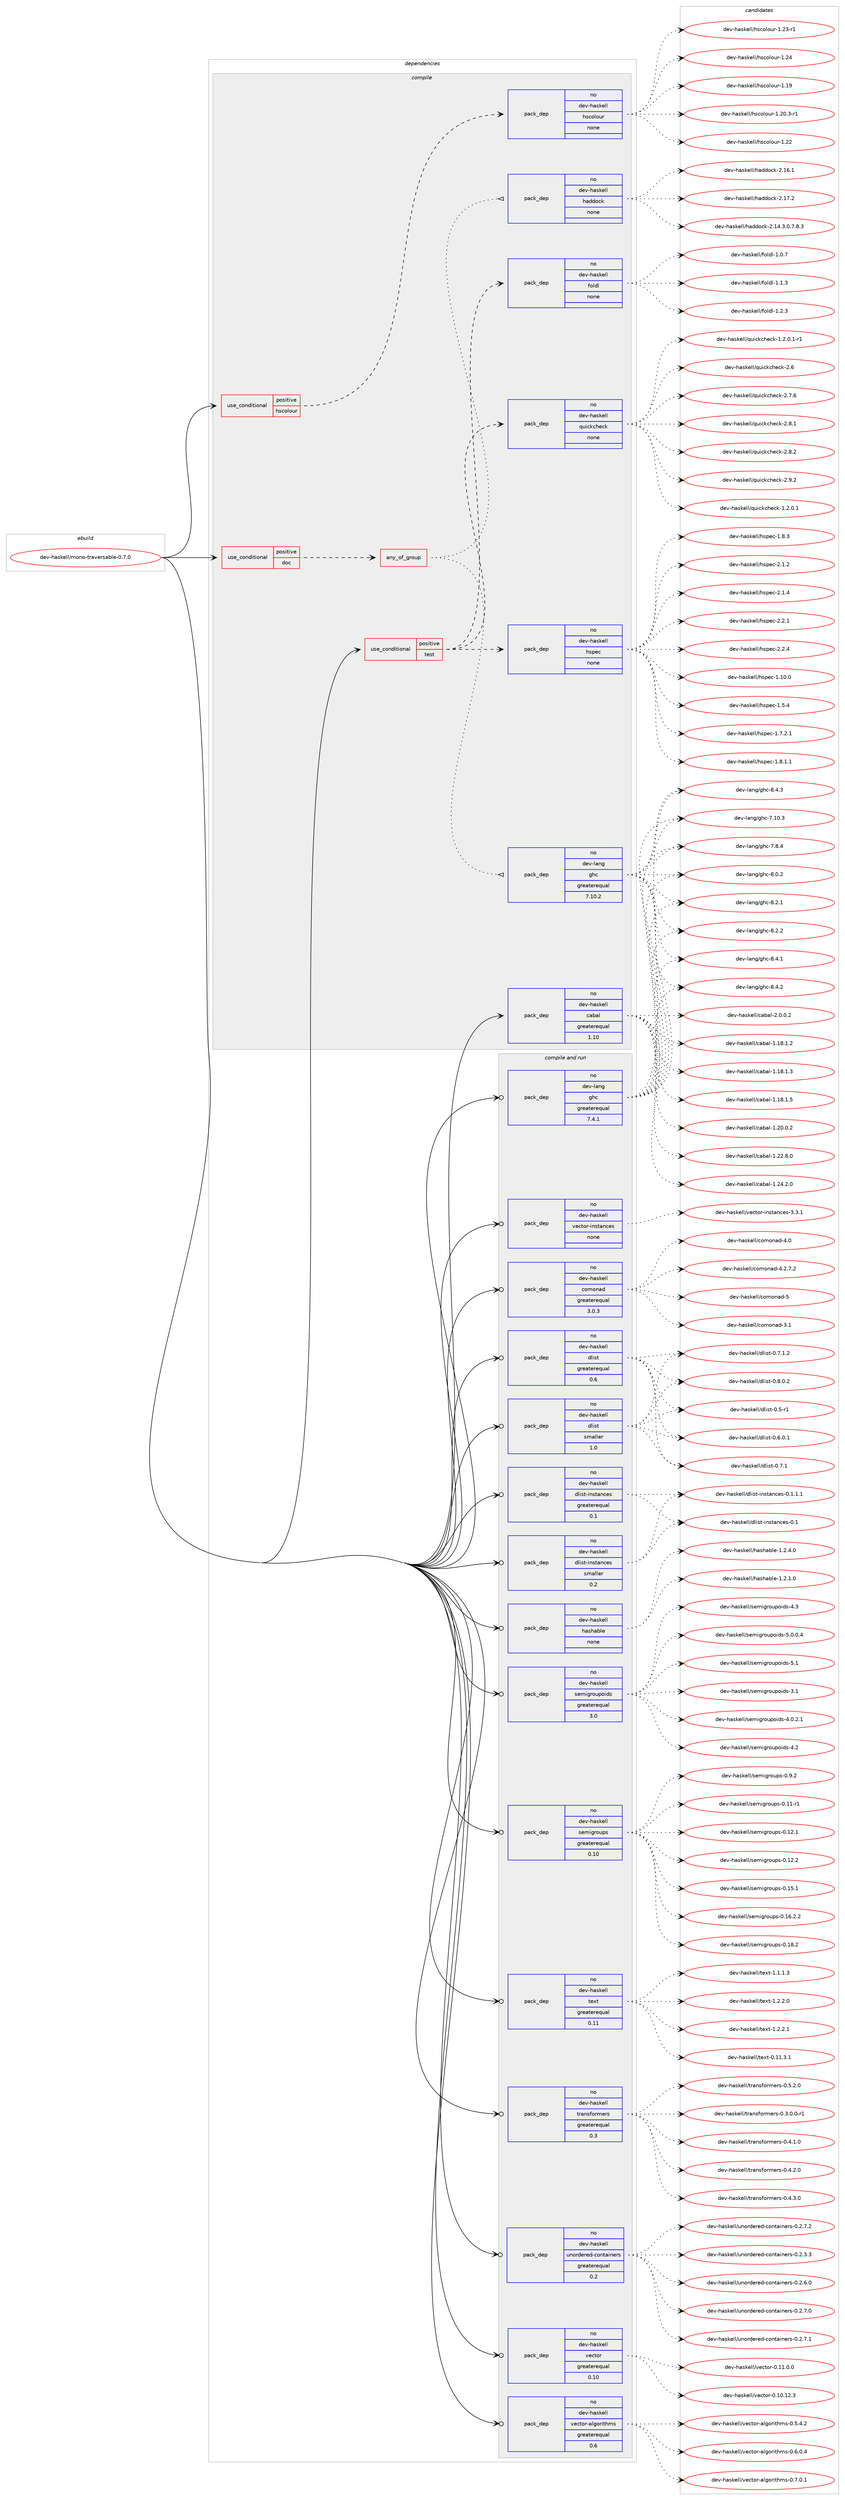 digraph prolog {

# *************
# Graph options
# *************

newrank=true;
concentrate=true;
compound=true;
graph [rankdir=LR,fontname=Helvetica,fontsize=10,ranksep=1.5];#, ranksep=2.5, nodesep=0.2];
edge  [arrowhead=vee];
node  [fontname=Helvetica,fontsize=10];

# **********
# The ebuild
# **********

subgraph cluster_leftcol {
color=gray;
rank=same;
label=<<i>ebuild</i>>;
id [label="dev-haskell/mono-traversable-0.7.0", color=red, width=4, href="../dev-haskell/mono-traversable-0.7.0.svg"];
}

# ****************
# The dependencies
# ****************

subgraph cluster_midcol {
color=gray;
label=<<i>dependencies</i>>;
subgraph cluster_compile {
fillcolor="#eeeeee";
style=filled;
label=<<i>compile</i>>;
subgraph cond360706 {
dependency1339649 [label=<<TABLE BORDER="0" CELLBORDER="1" CELLSPACING="0" CELLPADDING="4"><TR><TD ROWSPAN="3" CELLPADDING="10">use_conditional</TD></TR><TR><TD>positive</TD></TR><TR><TD>doc</TD></TR></TABLE>>, shape=none, color=red];
subgraph any21268 {
dependency1339650 [label=<<TABLE BORDER="0" CELLBORDER="1" CELLSPACING="0" CELLPADDING="4"><TR><TD CELLPADDING="10">any_of_group</TD></TR></TABLE>>, shape=none, color=red];subgraph pack957123 {
dependency1339651 [label=<<TABLE BORDER="0" CELLBORDER="1" CELLSPACING="0" CELLPADDING="4" WIDTH="220"><TR><TD ROWSPAN="6" CELLPADDING="30">pack_dep</TD></TR><TR><TD WIDTH="110">no</TD></TR><TR><TD>dev-haskell</TD></TR><TR><TD>haddock</TD></TR><TR><TD>none</TD></TR><TR><TD></TD></TR></TABLE>>, shape=none, color=blue];
}
dependency1339650:e -> dependency1339651:w [weight=20,style="dotted",arrowhead="oinv"];
subgraph pack957124 {
dependency1339652 [label=<<TABLE BORDER="0" CELLBORDER="1" CELLSPACING="0" CELLPADDING="4" WIDTH="220"><TR><TD ROWSPAN="6" CELLPADDING="30">pack_dep</TD></TR><TR><TD WIDTH="110">no</TD></TR><TR><TD>dev-lang</TD></TR><TR><TD>ghc</TD></TR><TR><TD>greaterequal</TD></TR><TR><TD>7.10.2</TD></TR></TABLE>>, shape=none, color=blue];
}
dependency1339650:e -> dependency1339652:w [weight=20,style="dotted",arrowhead="oinv"];
}
dependency1339649:e -> dependency1339650:w [weight=20,style="dashed",arrowhead="vee"];
}
id:e -> dependency1339649:w [weight=20,style="solid",arrowhead="vee"];
subgraph cond360707 {
dependency1339653 [label=<<TABLE BORDER="0" CELLBORDER="1" CELLSPACING="0" CELLPADDING="4"><TR><TD ROWSPAN="3" CELLPADDING="10">use_conditional</TD></TR><TR><TD>positive</TD></TR><TR><TD>hscolour</TD></TR></TABLE>>, shape=none, color=red];
subgraph pack957125 {
dependency1339654 [label=<<TABLE BORDER="0" CELLBORDER="1" CELLSPACING="0" CELLPADDING="4" WIDTH="220"><TR><TD ROWSPAN="6" CELLPADDING="30">pack_dep</TD></TR><TR><TD WIDTH="110">no</TD></TR><TR><TD>dev-haskell</TD></TR><TR><TD>hscolour</TD></TR><TR><TD>none</TD></TR><TR><TD></TD></TR></TABLE>>, shape=none, color=blue];
}
dependency1339653:e -> dependency1339654:w [weight=20,style="dashed",arrowhead="vee"];
}
id:e -> dependency1339653:w [weight=20,style="solid",arrowhead="vee"];
subgraph cond360708 {
dependency1339655 [label=<<TABLE BORDER="0" CELLBORDER="1" CELLSPACING="0" CELLPADDING="4"><TR><TD ROWSPAN="3" CELLPADDING="10">use_conditional</TD></TR><TR><TD>positive</TD></TR><TR><TD>test</TD></TR></TABLE>>, shape=none, color=red];
subgraph pack957126 {
dependency1339656 [label=<<TABLE BORDER="0" CELLBORDER="1" CELLSPACING="0" CELLPADDING="4" WIDTH="220"><TR><TD ROWSPAN="6" CELLPADDING="30">pack_dep</TD></TR><TR><TD WIDTH="110">no</TD></TR><TR><TD>dev-haskell</TD></TR><TR><TD>foldl</TD></TR><TR><TD>none</TD></TR><TR><TD></TD></TR></TABLE>>, shape=none, color=blue];
}
dependency1339655:e -> dependency1339656:w [weight=20,style="dashed",arrowhead="vee"];
subgraph pack957127 {
dependency1339657 [label=<<TABLE BORDER="0" CELLBORDER="1" CELLSPACING="0" CELLPADDING="4" WIDTH="220"><TR><TD ROWSPAN="6" CELLPADDING="30">pack_dep</TD></TR><TR><TD WIDTH="110">no</TD></TR><TR><TD>dev-haskell</TD></TR><TR><TD>hspec</TD></TR><TR><TD>none</TD></TR><TR><TD></TD></TR></TABLE>>, shape=none, color=blue];
}
dependency1339655:e -> dependency1339657:w [weight=20,style="dashed",arrowhead="vee"];
subgraph pack957128 {
dependency1339658 [label=<<TABLE BORDER="0" CELLBORDER="1" CELLSPACING="0" CELLPADDING="4" WIDTH="220"><TR><TD ROWSPAN="6" CELLPADDING="30">pack_dep</TD></TR><TR><TD WIDTH="110">no</TD></TR><TR><TD>dev-haskell</TD></TR><TR><TD>quickcheck</TD></TR><TR><TD>none</TD></TR><TR><TD></TD></TR></TABLE>>, shape=none, color=blue];
}
dependency1339655:e -> dependency1339658:w [weight=20,style="dashed",arrowhead="vee"];
}
id:e -> dependency1339655:w [weight=20,style="solid",arrowhead="vee"];
subgraph pack957129 {
dependency1339659 [label=<<TABLE BORDER="0" CELLBORDER="1" CELLSPACING="0" CELLPADDING="4" WIDTH="220"><TR><TD ROWSPAN="6" CELLPADDING="30">pack_dep</TD></TR><TR><TD WIDTH="110">no</TD></TR><TR><TD>dev-haskell</TD></TR><TR><TD>cabal</TD></TR><TR><TD>greaterequal</TD></TR><TR><TD>1.10</TD></TR></TABLE>>, shape=none, color=blue];
}
id:e -> dependency1339659:w [weight=20,style="solid",arrowhead="vee"];
}
subgraph cluster_compileandrun {
fillcolor="#eeeeee";
style=filled;
label=<<i>compile and run</i>>;
subgraph pack957130 {
dependency1339660 [label=<<TABLE BORDER="0" CELLBORDER="1" CELLSPACING="0" CELLPADDING="4" WIDTH="220"><TR><TD ROWSPAN="6" CELLPADDING="30">pack_dep</TD></TR><TR><TD WIDTH="110">no</TD></TR><TR><TD>dev-haskell</TD></TR><TR><TD>comonad</TD></TR><TR><TD>greaterequal</TD></TR><TR><TD>3.0.3</TD></TR></TABLE>>, shape=none, color=blue];
}
id:e -> dependency1339660:w [weight=20,style="solid",arrowhead="odotvee"];
subgraph pack957131 {
dependency1339661 [label=<<TABLE BORDER="0" CELLBORDER="1" CELLSPACING="0" CELLPADDING="4" WIDTH="220"><TR><TD ROWSPAN="6" CELLPADDING="30">pack_dep</TD></TR><TR><TD WIDTH="110">no</TD></TR><TR><TD>dev-haskell</TD></TR><TR><TD>dlist</TD></TR><TR><TD>greaterequal</TD></TR><TR><TD>0.6</TD></TR></TABLE>>, shape=none, color=blue];
}
id:e -> dependency1339661:w [weight=20,style="solid",arrowhead="odotvee"];
subgraph pack957132 {
dependency1339662 [label=<<TABLE BORDER="0" CELLBORDER="1" CELLSPACING="0" CELLPADDING="4" WIDTH="220"><TR><TD ROWSPAN="6" CELLPADDING="30">pack_dep</TD></TR><TR><TD WIDTH="110">no</TD></TR><TR><TD>dev-haskell</TD></TR><TR><TD>dlist</TD></TR><TR><TD>smaller</TD></TR><TR><TD>1.0</TD></TR></TABLE>>, shape=none, color=blue];
}
id:e -> dependency1339662:w [weight=20,style="solid",arrowhead="odotvee"];
subgraph pack957133 {
dependency1339663 [label=<<TABLE BORDER="0" CELLBORDER="1" CELLSPACING="0" CELLPADDING="4" WIDTH="220"><TR><TD ROWSPAN="6" CELLPADDING="30">pack_dep</TD></TR><TR><TD WIDTH="110">no</TD></TR><TR><TD>dev-haskell</TD></TR><TR><TD>dlist-instances</TD></TR><TR><TD>greaterequal</TD></TR><TR><TD>0.1</TD></TR></TABLE>>, shape=none, color=blue];
}
id:e -> dependency1339663:w [weight=20,style="solid",arrowhead="odotvee"];
subgraph pack957134 {
dependency1339664 [label=<<TABLE BORDER="0" CELLBORDER="1" CELLSPACING="0" CELLPADDING="4" WIDTH="220"><TR><TD ROWSPAN="6" CELLPADDING="30">pack_dep</TD></TR><TR><TD WIDTH="110">no</TD></TR><TR><TD>dev-haskell</TD></TR><TR><TD>dlist-instances</TD></TR><TR><TD>smaller</TD></TR><TR><TD>0.2</TD></TR></TABLE>>, shape=none, color=blue];
}
id:e -> dependency1339664:w [weight=20,style="solid",arrowhead="odotvee"];
subgraph pack957135 {
dependency1339665 [label=<<TABLE BORDER="0" CELLBORDER="1" CELLSPACING="0" CELLPADDING="4" WIDTH="220"><TR><TD ROWSPAN="6" CELLPADDING="30">pack_dep</TD></TR><TR><TD WIDTH="110">no</TD></TR><TR><TD>dev-haskell</TD></TR><TR><TD>hashable</TD></TR><TR><TD>none</TD></TR><TR><TD></TD></TR></TABLE>>, shape=none, color=blue];
}
id:e -> dependency1339665:w [weight=20,style="solid",arrowhead="odotvee"];
subgraph pack957136 {
dependency1339666 [label=<<TABLE BORDER="0" CELLBORDER="1" CELLSPACING="0" CELLPADDING="4" WIDTH="220"><TR><TD ROWSPAN="6" CELLPADDING="30">pack_dep</TD></TR><TR><TD WIDTH="110">no</TD></TR><TR><TD>dev-haskell</TD></TR><TR><TD>semigroupoids</TD></TR><TR><TD>greaterequal</TD></TR><TR><TD>3.0</TD></TR></TABLE>>, shape=none, color=blue];
}
id:e -> dependency1339666:w [weight=20,style="solid",arrowhead="odotvee"];
subgraph pack957137 {
dependency1339667 [label=<<TABLE BORDER="0" CELLBORDER="1" CELLSPACING="0" CELLPADDING="4" WIDTH="220"><TR><TD ROWSPAN="6" CELLPADDING="30">pack_dep</TD></TR><TR><TD WIDTH="110">no</TD></TR><TR><TD>dev-haskell</TD></TR><TR><TD>semigroups</TD></TR><TR><TD>greaterequal</TD></TR><TR><TD>0.10</TD></TR></TABLE>>, shape=none, color=blue];
}
id:e -> dependency1339667:w [weight=20,style="solid",arrowhead="odotvee"];
subgraph pack957138 {
dependency1339668 [label=<<TABLE BORDER="0" CELLBORDER="1" CELLSPACING="0" CELLPADDING="4" WIDTH="220"><TR><TD ROWSPAN="6" CELLPADDING="30">pack_dep</TD></TR><TR><TD WIDTH="110">no</TD></TR><TR><TD>dev-haskell</TD></TR><TR><TD>text</TD></TR><TR><TD>greaterequal</TD></TR><TR><TD>0.11</TD></TR></TABLE>>, shape=none, color=blue];
}
id:e -> dependency1339668:w [weight=20,style="solid",arrowhead="odotvee"];
subgraph pack957139 {
dependency1339669 [label=<<TABLE BORDER="0" CELLBORDER="1" CELLSPACING="0" CELLPADDING="4" WIDTH="220"><TR><TD ROWSPAN="6" CELLPADDING="30">pack_dep</TD></TR><TR><TD WIDTH="110">no</TD></TR><TR><TD>dev-haskell</TD></TR><TR><TD>transformers</TD></TR><TR><TD>greaterequal</TD></TR><TR><TD>0.3</TD></TR></TABLE>>, shape=none, color=blue];
}
id:e -> dependency1339669:w [weight=20,style="solid",arrowhead="odotvee"];
subgraph pack957140 {
dependency1339670 [label=<<TABLE BORDER="0" CELLBORDER="1" CELLSPACING="0" CELLPADDING="4" WIDTH="220"><TR><TD ROWSPAN="6" CELLPADDING="30">pack_dep</TD></TR><TR><TD WIDTH="110">no</TD></TR><TR><TD>dev-haskell</TD></TR><TR><TD>unordered-containers</TD></TR><TR><TD>greaterequal</TD></TR><TR><TD>0.2</TD></TR></TABLE>>, shape=none, color=blue];
}
id:e -> dependency1339670:w [weight=20,style="solid",arrowhead="odotvee"];
subgraph pack957141 {
dependency1339671 [label=<<TABLE BORDER="0" CELLBORDER="1" CELLSPACING="0" CELLPADDING="4" WIDTH="220"><TR><TD ROWSPAN="6" CELLPADDING="30">pack_dep</TD></TR><TR><TD WIDTH="110">no</TD></TR><TR><TD>dev-haskell</TD></TR><TR><TD>vector</TD></TR><TR><TD>greaterequal</TD></TR><TR><TD>0.10</TD></TR></TABLE>>, shape=none, color=blue];
}
id:e -> dependency1339671:w [weight=20,style="solid",arrowhead="odotvee"];
subgraph pack957142 {
dependency1339672 [label=<<TABLE BORDER="0" CELLBORDER="1" CELLSPACING="0" CELLPADDING="4" WIDTH="220"><TR><TD ROWSPAN="6" CELLPADDING="30">pack_dep</TD></TR><TR><TD WIDTH="110">no</TD></TR><TR><TD>dev-haskell</TD></TR><TR><TD>vector-algorithms</TD></TR><TR><TD>greaterequal</TD></TR><TR><TD>0.6</TD></TR></TABLE>>, shape=none, color=blue];
}
id:e -> dependency1339672:w [weight=20,style="solid",arrowhead="odotvee"];
subgraph pack957143 {
dependency1339673 [label=<<TABLE BORDER="0" CELLBORDER="1" CELLSPACING="0" CELLPADDING="4" WIDTH="220"><TR><TD ROWSPAN="6" CELLPADDING="30">pack_dep</TD></TR><TR><TD WIDTH="110">no</TD></TR><TR><TD>dev-haskell</TD></TR><TR><TD>vector-instances</TD></TR><TR><TD>none</TD></TR><TR><TD></TD></TR></TABLE>>, shape=none, color=blue];
}
id:e -> dependency1339673:w [weight=20,style="solid",arrowhead="odotvee"];
subgraph pack957144 {
dependency1339674 [label=<<TABLE BORDER="0" CELLBORDER="1" CELLSPACING="0" CELLPADDING="4" WIDTH="220"><TR><TD ROWSPAN="6" CELLPADDING="30">pack_dep</TD></TR><TR><TD WIDTH="110">no</TD></TR><TR><TD>dev-lang</TD></TR><TR><TD>ghc</TD></TR><TR><TD>greaterequal</TD></TR><TR><TD>7.4.1</TD></TR></TABLE>>, shape=none, color=blue];
}
id:e -> dependency1339674:w [weight=20,style="solid",arrowhead="odotvee"];
}
subgraph cluster_run {
fillcolor="#eeeeee";
style=filled;
label=<<i>run</i>>;
}
}

# **************
# The candidates
# **************

subgraph cluster_choices {
rank=same;
color=gray;
label=<<i>candidates</i>>;

subgraph choice957123 {
color=black;
nodesep=1;
choice1001011184510497115107101108108471049710010011199107455046495246514648465546564651 [label="dev-haskell/haddock-2.14.3.0.7.8.3", color=red, width=4,href="../dev-haskell/haddock-2.14.3.0.7.8.3.svg"];
choice100101118451049711510710110810847104971001001119910745504649544649 [label="dev-haskell/haddock-2.16.1", color=red, width=4,href="../dev-haskell/haddock-2.16.1.svg"];
choice100101118451049711510710110810847104971001001119910745504649554650 [label="dev-haskell/haddock-2.17.2", color=red, width=4,href="../dev-haskell/haddock-2.17.2.svg"];
dependency1339651:e -> choice1001011184510497115107101108108471049710010011199107455046495246514648465546564651:w [style=dotted,weight="100"];
dependency1339651:e -> choice100101118451049711510710110810847104971001001119910745504649544649:w [style=dotted,weight="100"];
dependency1339651:e -> choice100101118451049711510710110810847104971001001119910745504649554650:w [style=dotted,weight="100"];
}
subgraph choice957124 {
color=black;
nodesep=1;
choice1001011184510897110103471031049945554649484651 [label="dev-lang/ghc-7.10.3", color=red, width=4,href="../dev-lang/ghc-7.10.3.svg"];
choice10010111845108971101034710310499455546564652 [label="dev-lang/ghc-7.8.4", color=red, width=4,href="../dev-lang/ghc-7.8.4.svg"];
choice10010111845108971101034710310499455646484650 [label="dev-lang/ghc-8.0.2", color=red, width=4,href="../dev-lang/ghc-8.0.2.svg"];
choice10010111845108971101034710310499455646504649 [label="dev-lang/ghc-8.2.1", color=red, width=4,href="../dev-lang/ghc-8.2.1.svg"];
choice10010111845108971101034710310499455646504650 [label="dev-lang/ghc-8.2.2", color=red, width=4,href="../dev-lang/ghc-8.2.2.svg"];
choice10010111845108971101034710310499455646524649 [label="dev-lang/ghc-8.4.1", color=red, width=4,href="../dev-lang/ghc-8.4.1.svg"];
choice10010111845108971101034710310499455646524650 [label="dev-lang/ghc-8.4.2", color=red, width=4,href="../dev-lang/ghc-8.4.2.svg"];
choice10010111845108971101034710310499455646524651 [label="dev-lang/ghc-8.4.3", color=red, width=4,href="../dev-lang/ghc-8.4.3.svg"];
dependency1339652:e -> choice1001011184510897110103471031049945554649484651:w [style=dotted,weight="100"];
dependency1339652:e -> choice10010111845108971101034710310499455546564652:w [style=dotted,weight="100"];
dependency1339652:e -> choice10010111845108971101034710310499455646484650:w [style=dotted,weight="100"];
dependency1339652:e -> choice10010111845108971101034710310499455646504649:w [style=dotted,weight="100"];
dependency1339652:e -> choice10010111845108971101034710310499455646504650:w [style=dotted,weight="100"];
dependency1339652:e -> choice10010111845108971101034710310499455646524649:w [style=dotted,weight="100"];
dependency1339652:e -> choice10010111845108971101034710310499455646524650:w [style=dotted,weight="100"];
dependency1339652:e -> choice10010111845108971101034710310499455646524651:w [style=dotted,weight="100"];
}
subgraph choice957125 {
color=black;
nodesep=1;
choice100101118451049711510710110810847104115991111081111171144549464957 [label="dev-haskell/hscolour-1.19", color=red, width=4,href="../dev-haskell/hscolour-1.19.svg"];
choice10010111845104971151071011081084710411599111108111117114454946504846514511449 [label="dev-haskell/hscolour-1.20.3-r1", color=red, width=4,href="../dev-haskell/hscolour-1.20.3-r1.svg"];
choice100101118451049711510710110810847104115991111081111171144549465050 [label="dev-haskell/hscolour-1.22", color=red, width=4,href="../dev-haskell/hscolour-1.22.svg"];
choice1001011184510497115107101108108471041159911110811111711445494650514511449 [label="dev-haskell/hscolour-1.23-r1", color=red, width=4,href="../dev-haskell/hscolour-1.23-r1.svg"];
choice100101118451049711510710110810847104115991111081111171144549465052 [label="dev-haskell/hscolour-1.24", color=red, width=4,href="../dev-haskell/hscolour-1.24.svg"];
dependency1339654:e -> choice100101118451049711510710110810847104115991111081111171144549464957:w [style=dotted,weight="100"];
dependency1339654:e -> choice10010111845104971151071011081084710411599111108111117114454946504846514511449:w [style=dotted,weight="100"];
dependency1339654:e -> choice100101118451049711510710110810847104115991111081111171144549465050:w [style=dotted,weight="100"];
dependency1339654:e -> choice1001011184510497115107101108108471041159911110811111711445494650514511449:w [style=dotted,weight="100"];
dependency1339654:e -> choice100101118451049711510710110810847104115991111081111171144549465052:w [style=dotted,weight="100"];
}
subgraph choice957126 {
color=black;
nodesep=1;
choice100101118451049711510710110810847102111108100108454946484655 [label="dev-haskell/foldl-1.0.7", color=red, width=4,href="../dev-haskell/foldl-1.0.7.svg"];
choice100101118451049711510710110810847102111108100108454946494651 [label="dev-haskell/foldl-1.1.3", color=red, width=4,href="../dev-haskell/foldl-1.1.3.svg"];
choice100101118451049711510710110810847102111108100108454946504651 [label="dev-haskell/foldl-1.2.3", color=red, width=4,href="../dev-haskell/foldl-1.2.3.svg"];
dependency1339656:e -> choice100101118451049711510710110810847102111108100108454946484655:w [style=dotted,weight="100"];
dependency1339656:e -> choice100101118451049711510710110810847102111108100108454946494651:w [style=dotted,weight="100"];
dependency1339656:e -> choice100101118451049711510710110810847102111108100108454946504651:w [style=dotted,weight="100"];
}
subgraph choice957127 {
color=black;
nodesep=1;
choice1001011184510497115107101108108471041151121019945494649484648 [label="dev-haskell/hspec-1.10.0", color=red, width=4,href="../dev-haskell/hspec-1.10.0.svg"];
choice10010111845104971151071011081084710411511210199454946534652 [label="dev-haskell/hspec-1.5.4", color=red, width=4,href="../dev-haskell/hspec-1.5.4.svg"];
choice100101118451049711510710110810847104115112101994549465546504649 [label="dev-haskell/hspec-1.7.2.1", color=red, width=4,href="../dev-haskell/hspec-1.7.2.1.svg"];
choice100101118451049711510710110810847104115112101994549465646494649 [label="dev-haskell/hspec-1.8.1.1", color=red, width=4,href="../dev-haskell/hspec-1.8.1.1.svg"];
choice10010111845104971151071011081084710411511210199454946564651 [label="dev-haskell/hspec-1.8.3", color=red, width=4,href="../dev-haskell/hspec-1.8.3.svg"];
choice10010111845104971151071011081084710411511210199455046494650 [label="dev-haskell/hspec-2.1.2", color=red, width=4,href="../dev-haskell/hspec-2.1.2.svg"];
choice10010111845104971151071011081084710411511210199455046494652 [label="dev-haskell/hspec-2.1.4", color=red, width=4,href="../dev-haskell/hspec-2.1.4.svg"];
choice10010111845104971151071011081084710411511210199455046504649 [label="dev-haskell/hspec-2.2.1", color=red, width=4,href="../dev-haskell/hspec-2.2.1.svg"];
choice10010111845104971151071011081084710411511210199455046504652 [label="dev-haskell/hspec-2.2.4", color=red, width=4,href="../dev-haskell/hspec-2.2.4.svg"];
dependency1339657:e -> choice1001011184510497115107101108108471041151121019945494649484648:w [style=dotted,weight="100"];
dependency1339657:e -> choice10010111845104971151071011081084710411511210199454946534652:w [style=dotted,weight="100"];
dependency1339657:e -> choice100101118451049711510710110810847104115112101994549465546504649:w [style=dotted,weight="100"];
dependency1339657:e -> choice100101118451049711510710110810847104115112101994549465646494649:w [style=dotted,weight="100"];
dependency1339657:e -> choice10010111845104971151071011081084710411511210199454946564651:w [style=dotted,weight="100"];
dependency1339657:e -> choice10010111845104971151071011081084710411511210199455046494650:w [style=dotted,weight="100"];
dependency1339657:e -> choice10010111845104971151071011081084710411511210199455046494652:w [style=dotted,weight="100"];
dependency1339657:e -> choice10010111845104971151071011081084710411511210199455046504649:w [style=dotted,weight="100"];
dependency1339657:e -> choice10010111845104971151071011081084710411511210199455046504652:w [style=dotted,weight="100"];
}
subgraph choice957128 {
color=black;
nodesep=1;
choice1001011184510497115107101108108471131171059910799104101991074549465046484649 [label="dev-haskell/quickcheck-1.2.0.1", color=red, width=4,href="../dev-haskell/quickcheck-1.2.0.1.svg"];
choice10010111845104971151071011081084711311710599107991041019910745494650464846494511449 [label="dev-haskell/quickcheck-1.2.0.1-r1", color=red, width=4,href="../dev-haskell/quickcheck-1.2.0.1-r1.svg"];
choice10010111845104971151071011081084711311710599107991041019910745504654 [label="dev-haskell/quickcheck-2.6", color=red, width=4,href="../dev-haskell/quickcheck-2.6.svg"];
choice100101118451049711510710110810847113117105991079910410199107455046554654 [label="dev-haskell/quickcheck-2.7.6", color=red, width=4,href="../dev-haskell/quickcheck-2.7.6.svg"];
choice100101118451049711510710110810847113117105991079910410199107455046564649 [label="dev-haskell/quickcheck-2.8.1", color=red, width=4,href="../dev-haskell/quickcheck-2.8.1.svg"];
choice100101118451049711510710110810847113117105991079910410199107455046564650 [label="dev-haskell/quickcheck-2.8.2", color=red, width=4,href="../dev-haskell/quickcheck-2.8.2.svg"];
choice100101118451049711510710110810847113117105991079910410199107455046574650 [label="dev-haskell/quickcheck-2.9.2", color=red, width=4,href="../dev-haskell/quickcheck-2.9.2.svg"];
dependency1339658:e -> choice1001011184510497115107101108108471131171059910799104101991074549465046484649:w [style=dotted,weight="100"];
dependency1339658:e -> choice10010111845104971151071011081084711311710599107991041019910745494650464846494511449:w [style=dotted,weight="100"];
dependency1339658:e -> choice10010111845104971151071011081084711311710599107991041019910745504654:w [style=dotted,weight="100"];
dependency1339658:e -> choice100101118451049711510710110810847113117105991079910410199107455046554654:w [style=dotted,weight="100"];
dependency1339658:e -> choice100101118451049711510710110810847113117105991079910410199107455046564649:w [style=dotted,weight="100"];
dependency1339658:e -> choice100101118451049711510710110810847113117105991079910410199107455046564650:w [style=dotted,weight="100"];
dependency1339658:e -> choice100101118451049711510710110810847113117105991079910410199107455046574650:w [style=dotted,weight="100"];
}
subgraph choice957129 {
color=black;
nodesep=1;
choice10010111845104971151071011081084799979897108454946495646494650 [label="dev-haskell/cabal-1.18.1.2", color=red, width=4,href="../dev-haskell/cabal-1.18.1.2.svg"];
choice10010111845104971151071011081084799979897108454946495646494651 [label="dev-haskell/cabal-1.18.1.3", color=red, width=4,href="../dev-haskell/cabal-1.18.1.3.svg"];
choice10010111845104971151071011081084799979897108454946495646494653 [label="dev-haskell/cabal-1.18.1.5", color=red, width=4,href="../dev-haskell/cabal-1.18.1.5.svg"];
choice10010111845104971151071011081084799979897108454946504846484650 [label="dev-haskell/cabal-1.20.0.2", color=red, width=4,href="../dev-haskell/cabal-1.20.0.2.svg"];
choice10010111845104971151071011081084799979897108454946505046564648 [label="dev-haskell/cabal-1.22.8.0", color=red, width=4,href="../dev-haskell/cabal-1.22.8.0.svg"];
choice10010111845104971151071011081084799979897108454946505246504648 [label="dev-haskell/cabal-1.24.2.0", color=red, width=4,href="../dev-haskell/cabal-1.24.2.0.svg"];
choice100101118451049711510710110810847999798971084550464846484650 [label="dev-haskell/cabal-2.0.0.2", color=red, width=4,href="../dev-haskell/cabal-2.0.0.2.svg"];
dependency1339659:e -> choice10010111845104971151071011081084799979897108454946495646494650:w [style=dotted,weight="100"];
dependency1339659:e -> choice10010111845104971151071011081084799979897108454946495646494651:w [style=dotted,weight="100"];
dependency1339659:e -> choice10010111845104971151071011081084799979897108454946495646494653:w [style=dotted,weight="100"];
dependency1339659:e -> choice10010111845104971151071011081084799979897108454946504846484650:w [style=dotted,weight="100"];
dependency1339659:e -> choice10010111845104971151071011081084799979897108454946505046564648:w [style=dotted,weight="100"];
dependency1339659:e -> choice10010111845104971151071011081084799979897108454946505246504648:w [style=dotted,weight="100"];
dependency1339659:e -> choice100101118451049711510710110810847999798971084550464846484650:w [style=dotted,weight="100"];
}
subgraph choice957130 {
color=black;
nodesep=1;
choice100101118451049711510710110810847991111091111109710045514649 [label="dev-haskell/comonad-3.1", color=red, width=4,href="../dev-haskell/comonad-3.1.svg"];
choice100101118451049711510710110810847991111091111109710045524648 [label="dev-haskell/comonad-4.0", color=red, width=4,href="../dev-haskell/comonad-4.0.svg"];
choice10010111845104971151071011081084799111109111110971004552465046554650 [label="dev-haskell/comonad-4.2.7.2", color=red, width=4,href="../dev-haskell/comonad-4.2.7.2.svg"];
choice10010111845104971151071011081084799111109111110971004553 [label="dev-haskell/comonad-5", color=red, width=4,href="../dev-haskell/comonad-5.svg"];
dependency1339660:e -> choice100101118451049711510710110810847991111091111109710045514649:w [style=dotted,weight="100"];
dependency1339660:e -> choice100101118451049711510710110810847991111091111109710045524648:w [style=dotted,weight="100"];
dependency1339660:e -> choice10010111845104971151071011081084799111109111110971004552465046554650:w [style=dotted,weight="100"];
dependency1339660:e -> choice10010111845104971151071011081084799111109111110971004553:w [style=dotted,weight="100"];
}
subgraph choice957131 {
color=black;
nodesep=1;
choice100101118451049711510710110810847100108105115116454846534511449 [label="dev-haskell/dlist-0.5-r1", color=red, width=4,href="../dev-haskell/dlist-0.5-r1.svg"];
choice1001011184510497115107101108108471001081051151164548465446484649 [label="dev-haskell/dlist-0.6.0.1", color=red, width=4,href="../dev-haskell/dlist-0.6.0.1.svg"];
choice100101118451049711510710110810847100108105115116454846554649 [label="dev-haskell/dlist-0.7.1", color=red, width=4,href="../dev-haskell/dlist-0.7.1.svg"];
choice1001011184510497115107101108108471001081051151164548465546494650 [label="dev-haskell/dlist-0.7.1.2", color=red, width=4,href="../dev-haskell/dlist-0.7.1.2.svg"];
choice1001011184510497115107101108108471001081051151164548465646484650 [label="dev-haskell/dlist-0.8.0.2", color=red, width=4,href="../dev-haskell/dlist-0.8.0.2.svg"];
dependency1339661:e -> choice100101118451049711510710110810847100108105115116454846534511449:w [style=dotted,weight="100"];
dependency1339661:e -> choice1001011184510497115107101108108471001081051151164548465446484649:w [style=dotted,weight="100"];
dependency1339661:e -> choice100101118451049711510710110810847100108105115116454846554649:w [style=dotted,weight="100"];
dependency1339661:e -> choice1001011184510497115107101108108471001081051151164548465546494650:w [style=dotted,weight="100"];
dependency1339661:e -> choice1001011184510497115107101108108471001081051151164548465646484650:w [style=dotted,weight="100"];
}
subgraph choice957132 {
color=black;
nodesep=1;
choice100101118451049711510710110810847100108105115116454846534511449 [label="dev-haskell/dlist-0.5-r1", color=red, width=4,href="../dev-haskell/dlist-0.5-r1.svg"];
choice1001011184510497115107101108108471001081051151164548465446484649 [label="dev-haskell/dlist-0.6.0.1", color=red, width=4,href="../dev-haskell/dlist-0.6.0.1.svg"];
choice100101118451049711510710110810847100108105115116454846554649 [label="dev-haskell/dlist-0.7.1", color=red, width=4,href="../dev-haskell/dlist-0.7.1.svg"];
choice1001011184510497115107101108108471001081051151164548465546494650 [label="dev-haskell/dlist-0.7.1.2", color=red, width=4,href="../dev-haskell/dlist-0.7.1.2.svg"];
choice1001011184510497115107101108108471001081051151164548465646484650 [label="dev-haskell/dlist-0.8.0.2", color=red, width=4,href="../dev-haskell/dlist-0.8.0.2.svg"];
dependency1339662:e -> choice100101118451049711510710110810847100108105115116454846534511449:w [style=dotted,weight="100"];
dependency1339662:e -> choice1001011184510497115107101108108471001081051151164548465446484649:w [style=dotted,weight="100"];
dependency1339662:e -> choice100101118451049711510710110810847100108105115116454846554649:w [style=dotted,weight="100"];
dependency1339662:e -> choice1001011184510497115107101108108471001081051151164548465546494650:w [style=dotted,weight="100"];
dependency1339662:e -> choice1001011184510497115107101108108471001081051151164548465646484650:w [style=dotted,weight="100"];
}
subgraph choice957133 {
color=black;
nodesep=1;
choice10010111845104971151071011081084710010810511511645105110115116971109910111545484649 [label="dev-haskell/dlist-instances-0.1", color=red, width=4,href="../dev-haskell/dlist-instances-0.1.svg"];
choice1001011184510497115107101108108471001081051151164510511011511697110991011154548464946494649 [label="dev-haskell/dlist-instances-0.1.1.1", color=red, width=4,href="../dev-haskell/dlist-instances-0.1.1.1.svg"];
dependency1339663:e -> choice10010111845104971151071011081084710010810511511645105110115116971109910111545484649:w [style=dotted,weight="100"];
dependency1339663:e -> choice1001011184510497115107101108108471001081051151164510511011511697110991011154548464946494649:w [style=dotted,weight="100"];
}
subgraph choice957134 {
color=black;
nodesep=1;
choice10010111845104971151071011081084710010810511511645105110115116971109910111545484649 [label="dev-haskell/dlist-instances-0.1", color=red, width=4,href="../dev-haskell/dlist-instances-0.1.svg"];
choice1001011184510497115107101108108471001081051151164510511011511697110991011154548464946494649 [label="dev-haskell/dlist-instances-0.1.1.1", color=red, width=4,href="../dev-haskell/dlist-instances-0.1.1.1.svg"];
dependency1339664:e -> choice10010111845104971151071011081084710010810511511645105110115116971109910111545484649:w [style=dotted,weight="100"];
dependency1339664:e -> choice1001011184510497115107101108108471001081051151164510511011511697110991011154548464946494649:w [style=dotted,weight="100"];
}
subgraph choice957135 {
color=black;
nodesep=1;
choice1001011184510497115107101108108471049711510497981081014549465046494648 [label="dev-haskell/hashable-1.2.1.0", color=red, width=4,href="../dev-haskell/hashable-1.2.1.0.svg"];
choice1001011184510497115107101108108471049711510497981081014549465046524648 [label="dev-haskell/hashable-1.2.4.0", color=red, width=4,href="../dev-haskell/hashable-1.2.4.0.svg"];
dependency1339665:e -> choice1001011184510497115107101108108471049711510497981081014549465046494648:w [style=dotted,weight="100"];
dependency1339665:e -> choice1001011184510497115107101108108471049711510497981081014549465046524648:w [style=dotted,weight="100"];
}
subgraph choice957136 {
color=black;
nodesep=1;
choice10010111845104971151071011081084711510110910510311411111711211110510011545514649 [label="dev-haskell/semigroupoids-3.1", color=red, width=4,href="../dev-haskell/semigroupoids-3.1.svg"];
choice1001011184510497115107101108108471151011091051031141111171121111051001154552464846504649 [label="dev-haskell/semigroupoids-4.0.2.1", color=red, width=4,href="../dev-haskell/semigroupoids-4.0.2.1.svg"];
choice10010111845104971151071011081084711510110910510311411111711211110510011545524650 [label="dev-haskell/semigroupoids-4.2", color=red, width=4,href="../dev-haskell/semigroupoids-4.2.svg"];
choice10010111845104971151071011081084711510110910510311411111711211110510011545524651 [label="dev-haskell/semigroupoids-4.3", color=red, width=4,href="../dev-haskell/semigroupoids-4.3.svg"];
choice1001011184510497115107101108108471151011091051031141111171121111051001154553464846484652 [label="dev-haskell/semigroupoids-5.0.0.4", color=red, width=4,href="../dev-haskell/semigroupoids-5.0.0.4.svg"];
choice10010111845104971151071011081084711510110910510311411111711211110510011545534649 [label="dev-haskell/semigroupoids-5.1", color=red, width=4,href="../dev-haskell/semigroupoids-5.1.svg"];
dependency1339666:e -> choice10010111845104971151071011081084711510110910510311411111711211110510011545514649:w [style=dotted,weight="100"];
dependency1339666:e -> choice1001011184510497115107101108108471151011091051031141111171121111051001154552464846504649:w [style=dotted,weight="100"];
dependency1339666:e -> choice10010111845104971151071011081084711510110910510311411111711211110510011545524650:w [style=dotted,weight="100"];
dependency1339666:e -> choice10010111845104971151071011081084711510110910510311411111711211110510011545524651:w [style=dotted,weight="100"];
dependency1339666:e -> choice1001011184510497115107101108108471151011091051031141111171121111051001154553464846484652:w [style=dotted,weight="100"];
dependency1339666:e -> choice10010111845104971151071011081084711510110910510311411111711211110510011545534649:w [style=dotted,weight="100"];
}
subgraph choice957137 {
color=black;
nodesep=1;
choice10010111845104971151071011081084711510110910510311411111711211545484649494511449 [label="dev-haskell/semigroups-0.11-r1", color=red, width=4,href="../dev-haskell/semigroups-0.11-r1.svg"];
choice10010111845104971151071011081084711510110910510311411111711211545484649504649 [label="dev-haskell/semigroups-0.12.1", color=red, width=4,href="../dev-haskell/semigroups-0.12.1.svg"];
choice10010111845104971151071011081084711510110910510311411111711211545484649504650 [label="dev-haskell/semigroups-0.12.2", color=red, width=4,href="../dev-haskell/semigroups-0.12.2.svg"];
choice10010111845104971151071011081084711510110910510311411111711211545484649534649 [label="dev-haskell/semigroups-0.15.1", color=red, width=4,href="../dev-haskell/semigroups-0.15.1.svg"];
choice100101118451049711510710110810847115101109105103114111117112115454846495446504650 [label="dev-haskell/semigroups-0.16.2.2", color=red, width=4,href="../dev-haskell/semigroups-0.16.2.2.svg"];
choice10010111845104971151071011081084711510110910510311411111711211545484649564650 [label="dev-haskell/semigroups-0.18.2", color=red, width=4,href="../dev-haskell/semigroups-0.18.2.svg"];
choice100101118451049711510710110810847115101109105103114111117112115454846574650 [label="dev-haskell/semigroups-0.9.2", color=red, width=4,href="../dev-haskell/semigroups-0.9.2.svg"];
dependency1339667:e -> choice10010111845104971151071011081084711510110910510311411111711211545484649494511449:w [style=dotted,weight="100"];
dependency1339667:e -> choice10010111845104971151071011081084711510110910510311411111711211545484649504649:w [style=dotted,weight="100"];
dependency1339667:e -> choice10010111845104971151071011081084711510110910510311411111711211545484649504650:w [style=dotted,weight="100"];
dependency1339667:e -> choice10010111845104971151071011081084711510110910510311411111711211545484649534649:w [style=dotted,weight="100"];
dependency1339667:e -> choice100101118451049711510710110810847115101109105103114111117112115454846495446504650:w [style=dotted,weight="100"];
dependency1339667:e -> choice10010111845104971151071011081084711510110910510311411111711211545484649564650:w [style=dotted,weight="100"];
dependency1339667:e -> choice100101118451049711510710110810847115101109105103114111117112115454846574650:w [style=dotted,weight="100"];
}
subgraph choice957138 {
color=black;
nodesep=1;
choice100101118451049711510710110810847116101120116454846494946514649 [label="dev-haskell/text-0.11.3.1", color=red, width=4,href="../dev-haskell/text-0.11.3.1.svg"];
choice1001011184510497115107101108108471161011201164549464946494651 [label="dev-haskell/text-1.1.1.3", color=red, width=4,href="../dev-haskell/text-1.1.1.3.svg"];
choice1001011184510497115107101108108471161011201164549465046504648 [label="dev-haskell/text-1.2.2.0", color=red, width=4,href="../dev-haskell/text-1.2.2.0.svg"];
choice1001011184510497115107101108108471161011201164549465046504649 [label="dev-haskell/text-1.2.2.1", color=red, width=4,href="../dev-haskell/text-1.2.2.1.svg"];
dependency1339668:e -> choice100101118451049711510710110810847116101120116454846494946514649:w [style=dotted,weight="100"];
dependency1339668:e -> choice1001011184510497115107101108108471161011201164549464946494651:w [style=dotted,weight="100"];
dependency1339668:e -> choice1001011184510497115107101108108471161011201164549465046504648:w [style=dotted,weight="100"];
dependency1339668:e -> choice1001011184510497115107101108108471161011201164549465046504649:w [style=dotted,weight="100"];
}
subgraph choice957139 {
color=black;
nodesep=1;
choice1001011184510497115107101108108471161149711011510211111410910111411545484651464846484511449 [label="dev-haskell/transformers-0.3.0.0-r1", color=red, width=4,href="../dev-haskell/transformers-0.3.0.0-r1.svg"];
choice100101118451049711510710110810847116114971101151021111141091011141154548465246494648 [label="dev-haskell/transformers-0.4.1.0", color=red, width=4,href="../dev-haskell/transformers-0.4.1.0.svg"];
choice100101118451049711510710110810847116114971101151021111141091011141154548465246504648 [label="dev-haskell/transformers-0.4.2.0", color=red, width=4,href="../dev-haskell/transformers-0.4.2.0.svg"];
choice100101118451049711510710110810847116114971101151021111141091011141154548465246514648 [label="dev-haskell/transformers-0.4.3.0", color=red, width=4,href="../dev-haskell/transformers-0.4.3.0.svg"];
choice100101118451049711510710110810847116114971101151021111141091011141154548465346504648 [label="dev-haskell/transformers-0.5.2.0", color=red, width=4,href="../dev-haskell/transformers-0.5.2.0.svg"];
dependency1339669:e -> choice1001011184510497115107101108108471161149711011510211111410910111411545484651464846484511449:w [style=dotted,weight="100"];
dependency1339669:e -> choice100101118451049711510710110810847116114971101151021111141091011141154548465246494648:w [style=dotted,weight="100"];
dependency1339669:e -> choice100101118451049711510710110810847116114971101151021111141091011141154548465246504648:w [style=dotted,weight="100"];
dependency1339669:e -> choice100101118451049711510710110810847116114971101151021111141091011141154548465246514648:w [style=dotted,weight="100"];
dependency1339669:e -> choice100101118451049711510710110810847116114971101151021111141091011141154548465346504648:w [style=dotted,weight="100"];
}
subgraph choice957140 {
color=black;
nodesep=1;
choice1001011184510497115107101108108471171101111141001011141011004599111110116971051101011141154548465046514651 [label="dev-haskell/unordered-containers-0.2.3.3", color=red, width=4,href="../dev-haskell/unordered-containers-0.2.3.3.svg"];
choice1001011184510497115107101108108471171101111141001011141011004599111110116971051101011141154548465046544648 [label="dev-haskell/unordered-containers-0.2.6.0", color=red, width=4,href="../dev-haskell/unordered-containers-0.2.6.0.svg"];
choice1001011184510497115107101108108471171101111141001011141011004599111110116971051101011141154548465046554648 [label="dev-haskell/unordered-containers-0.2.7.0", color=red, width=4,href="../dev-haskell/unordered-containers-0.2.7.0.svg"];
choice1001011184510497115107101108108471171101111141001011141011004599111110116971051101011141154548465046554649 [label="dev-haskell/unordered-containers-0.2.7.1", color=red, width=4,href="../dev-haskell/unordered-containers-0.2.7.1.svg"];
choice1001011184510497115107101108108471171101111141001011141011004599111110116971051101011141154548465046554650 [label="dev-haskell/unordered-containers-0.2.7.2", color=red, width=4,href="../dev-haskell/unordered-containers-0.2.7.2.svg"];
dependency1339670:e -> choice1001011184510497115107101108108471171101111141001011141011004599111110116971051101011141154548465046514651:w [style=dotted,weight="100"];
dependency1339670:e -> choice1001011184510497115107101108108471171101111141001011141011004599111110116971051101011141154548465046544648:w [style=dotted,weight="100"];
dependency1339670:e -> choice1001011184510497115107101108108471171101111141001011141011004599111110116971051101011141154548465046554648:w [style=dotted,weight="100"];
dependency1339670:e -> choice1001011184510497115107101108108471171101111141001011141011004599111110116971051101011141154548465046554649:w [style=dotted,weight="100"];
dependency1339670:e -> choice1001011184510497115107101108108471171101111141001011141011004599111110116971051101011141154548465046554650:w [style=dotted,weight="100"];
}
subgraph choice957141 {
color=black;
nodesep=1;
choice1001011184510497115107101108108471181019911611111445484649484649504651 [label="dev-haskell/vector-0.10.12.3", color=red, width=4,href="../dev-haskell/vector-0.10.12.3.svg"];
choice10010111845104971151071011081084711810199116111114454846494946484648 [label="dev-haskell/vector-0.11.0.0", color=red, width=4,href="../dev-haskell/vector-0.11.0.0.svg"];
dependency1339671:e -> choice1001011184510497115107101108108471181019911611111445484649484649504651:w [style=dotted,weight="100"];
dependency1339671:e -> choice10010111845104971151071011081084711810199116111114454846494946484648:w [style=dotted,weight="100"];
}
subgraph choice957142 {
color=black;
nodesep=1;
choice1001011184510497115107101108108471181019911611111445971081031111141051161041091154548465346524650 [label="dev-haskell/vector-algorithms-0.5.4.2", color=red, width=4,href="../dev-haskell/vector-algorithms-0.5.4.2.svg"];
choice1001011184510497115107101108108471181019911611111445971081031111141051161041091154548465446484652 [label="dev-haskell/vector-algorithms-0.6.0.4", color=red, width=4,href="../dev-haskell/vector-algorithms-0.6.0.4.svg"];
choice1001011184510497115107101108108471181019911611111445971081031111141051161041091154548465546484649 [label="dev-haskell/vector-algorithms-0.7.0.1", color=red, width=4,href="../dev-haskell/vector-algorithms-0.7.0.1.svg"];
dependency1339672:e -> choice1001011184510497115107101108108471181019911611111445971081031111141051161041091154548465346524650:w [style=dotted,weight="100"];
dependency1339672:e -> choice1001011184510497115107101108108471181019911611111445971081031111141051161041091154548465446484652:w [style=dotted,weight="100"];
dependency1339672:e -> choice1001011184510497115107101108108471181019911611111445971081031111141051161041091154548465546484649:w [style=dotted,weight="100"];
}
subgraph choice957143 {
color=black;
nodesep=1;
choice10010111845104971151071011081084711810199116111114451051101151169711099101115455146514649 [label="dev-haskell/vector-instances-3.3.1", color=red, width=4,href="../dev-haskell/vector-instances-3.3.1.svg"];
dependency1339673:e -> choice10010111845104971151071011081084711810199116111114451051101151169711099101115455146514649:w [style=dotted,weight="100"];
}
subgraph choice957144 {
color=black;
nodesep=1;
choice1001011184510897110103471031049945554649484651 [label="dev-lang/ghc-7.10.3", color=red, width=4,href="../dev-lang/ghc-7.10.3.svg"];
choice10010111845108971101034710310499455546564652 [label="dev-lang/ghc-7.8.4", color=red, width=4,href="../dev-lang/ghc-7.8.4.svg"];
choice10010111845108971101034710310499455646484650 [label="dev-lang/ghc-8.0.2", color=red, width=4,href="../dev-lang/ghc-8.0.2.svg"];
choice10010111845108971101034710310499455646504649 [label="dev-lang/ghc-8.2.1", color=red, width=4,href="../dev-lang/ghc-8.2.1.svg"];
choice10010111845108971101034710310499455646504650 [label="dev-lang/ghc-8.2.2", color=red, width=4,href="../dev-lang/ghc-8.2.2.svg"];
choice10010111845108971101034710310499455646524649 [label="dev-lang/ghc-8.4.1", color=red, width=4,href="../dev-lang/ghc-8.4.1.svg"];
choice10010111845108971101034710310499455646524650 [label="dev-lang/ghc-8.4.2", color=red, width=4,href="../dev-lang/ghc-8.4.2.svg"];
choice10010111845108971101034710310499455646524651 [label="dev-lang/ghc-8.4.3", color=red, width=4,href="../dev-lang/ghc-8.4.3.svg"];
dependency1339674:e -> choice1001011184510897110103471031049945554649484651:w [style=dotted,weight="100"];
dependency1339674:e -> choice10010111845108971101034710310499455546564652:w [style=dotted,weight="100"];
dependency1339674:e -> choice10010111845108971101034710310499455646484650:w [style=dotted,weight="100"];
dependency1339674:e -> choice10010111845108971101034710310499455646504649:w [style=dotted,weight="100"];
dependency1339674:e -> choice10010111845108971101034710310499455646504650:w [style=dotted,weight="100"];
dependency1339674:e -> choice10010111845108971101034710310499455646524649:w [style=dotted,weight="100"];
dependency1339674:e -> choice10010111845108971101034710310499455646524650:w [style=dotted,weight="100"];
dependency1339674:e -> choice10010111845108971101034710310499455646524651:w [style=dotted,weight="100"];
}
}

}
